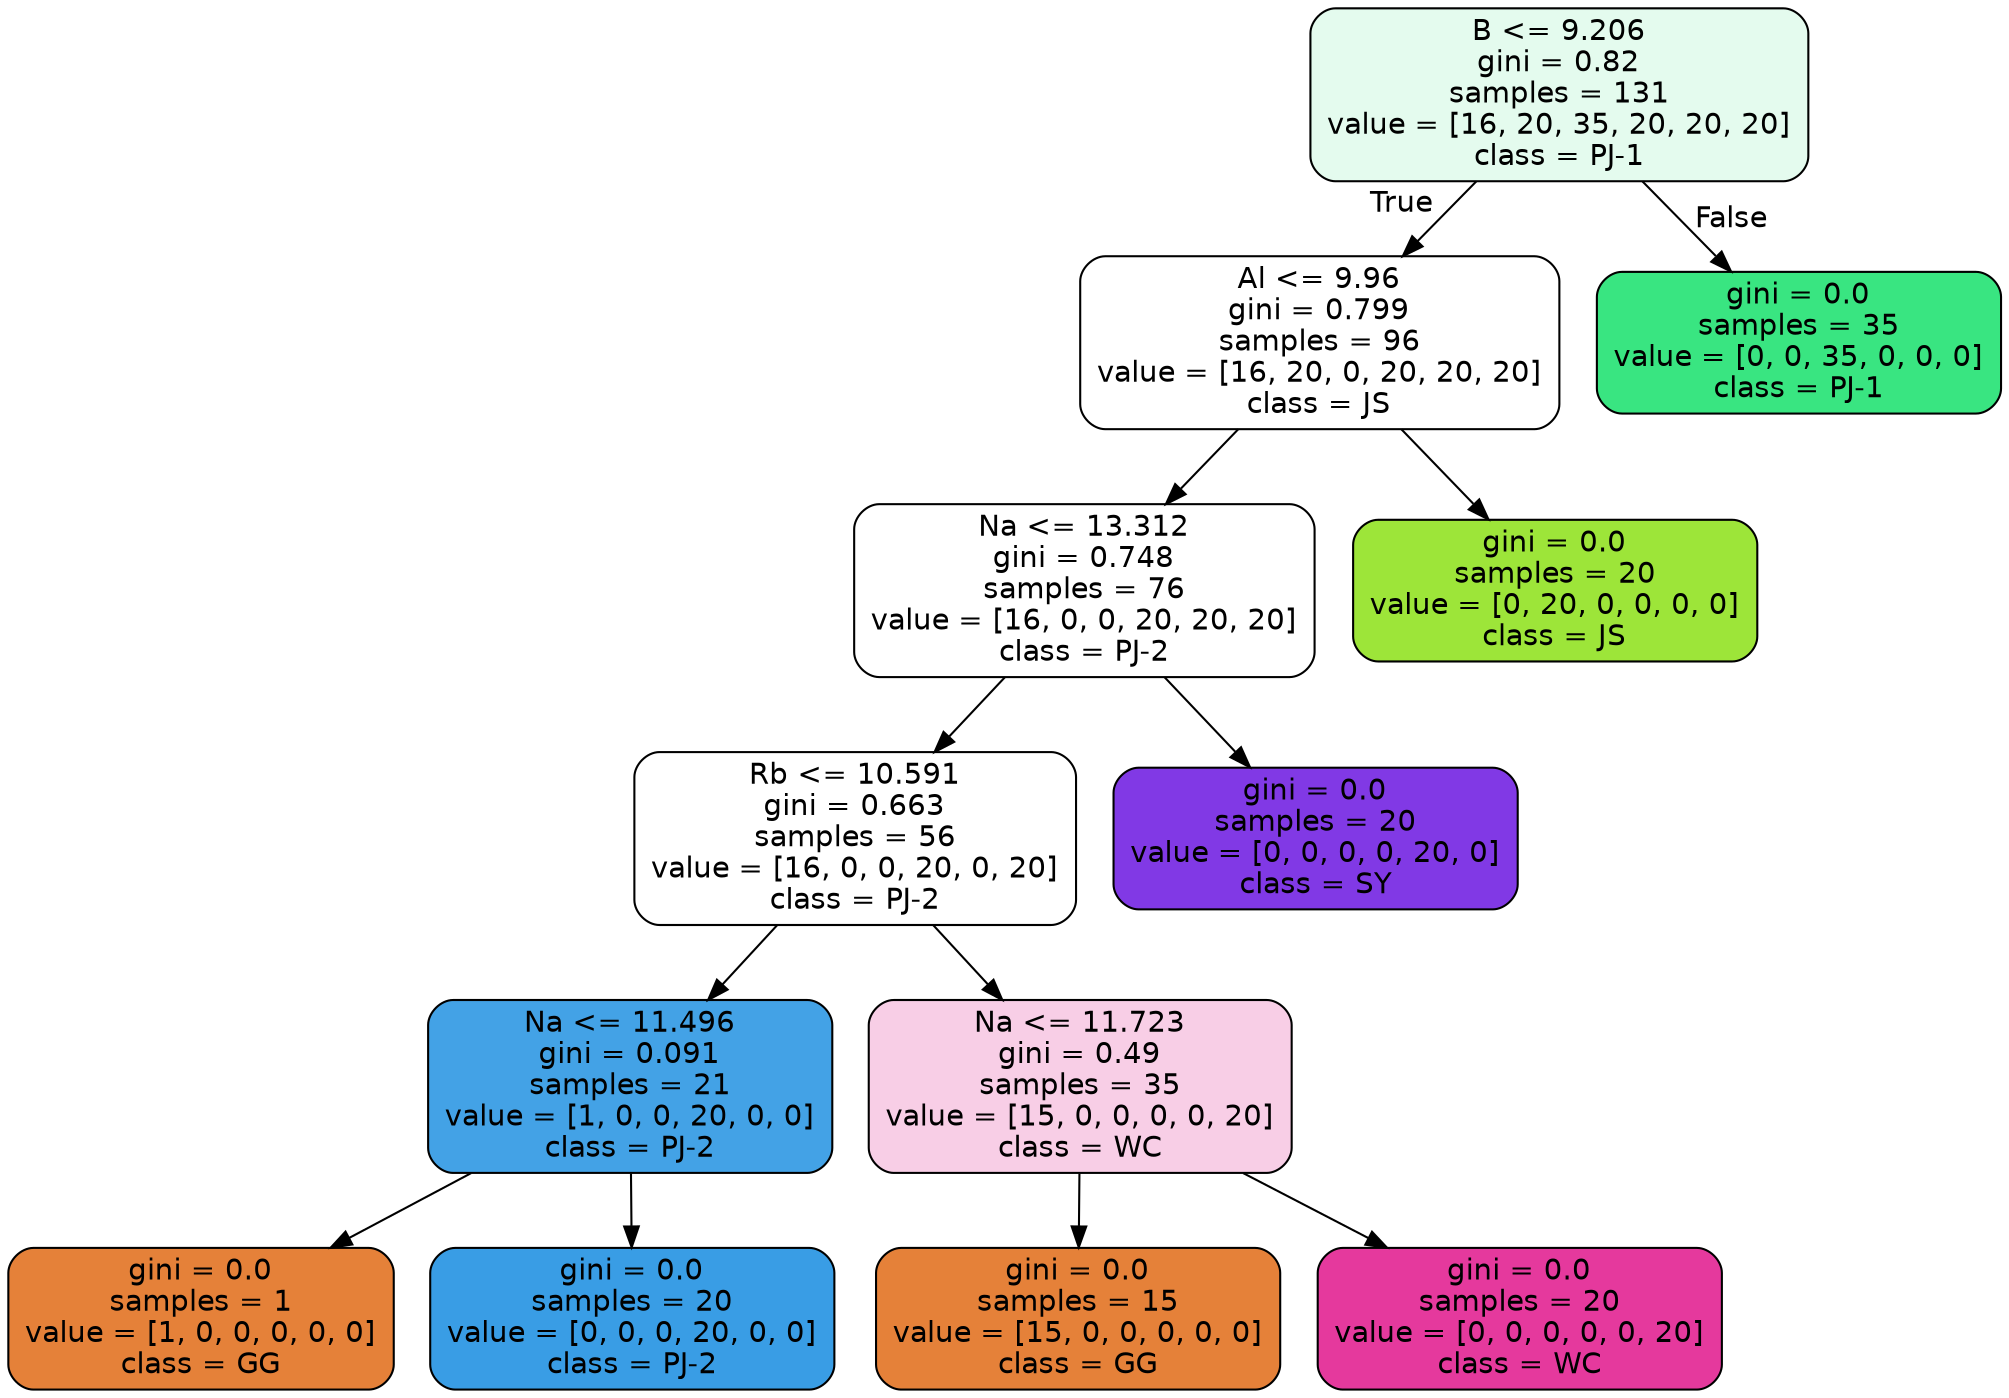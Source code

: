 digraph Tree {
node [shape=box, style="filled, rounded", color="black", fontname=helvetica] ;
edge [fontname=helvetica] ;
0 [label="B <= 9.206\ngini = 0.82\nsamples = 131\nvalue = [16, 20, 35, 20, 20, 20]\nclass = PJ-1", fillcolor="#e4fbee"] ;
1 [label="Al <= 9.96\ngini = 0.799\nsamples = 96\nvalue = [16, 20, 0, 20, 20, 20]\nclass = JS", fillcolor="#ffffff"] ;
0 -> 1 [labeldistance=2.5, labelangle=45, headlabel="True"] ;
2 [label="Na <= 13.312\ngini = 0.748\nsamples = 76\nvalue = [16, 0, 0, 20, 20, 20]\nclass = PJ-2", fillcolor="#ffffff"] ;
1 -> 2 ;
3 [label="Rb <= 10.591\ngini = 0.663\nsamples = 56\nvalue = [16, 0, 0, 20, 0, 20]\nclass = PJ-2", fillcolor="#ffffff"] ;
2 -> 3 ;
4 [label="Na <= 11.496\ngini = 0.091\nsamples = 21\nvalue = [1, 0, 0, 20, 0, 0]\nclass = PJ-2", fillcolor="#43a2e6"] ;
3 -> 4 ;
5 [label="gini = 0.0\nsamples = 1\nvalue = [1, 0, 0, 0, 0, 0]\nclass = GG", fillcolor="#e58139"] ;
4 -> 5 ;
6 [label="gini = 0.0\nsamples = 20\nvalue = [0, 0, 0, 20, 0, 0]\nclass = PJ-2", fillcolor="#399de5"] ;
4 -> 6 ;
7 [label="Na <= 11.723\ngini = 0.49\nsamples = 35\nvalue = [15, 0, 0, 0, 0, 20]\nclass = WC", fillcolor="#f8cee6"] ;
3 -> 7 ;
8 [label="gini = 0.0\nsamples = 15\nvalue = [15, 0, 0, 0, 0, 0]\nclass = GG", fillcolor="#e58139"] ;
7 -> 8 ;
9 [label="gini = 0.0\nsamples = 20\nvalue = [0, 0, 0, 0, 0, 20]\nclass = WC", fillcolor="#e5399d"] ;
7 -> 9 ;
10 [label="gini = 0.0\nsamples = 20\nvalue = [0, 0, 0, 0, 20, 0]\nclass = SY", fillcolor="#8139e5"] ;
2 -> 10 ;
11 [label="gini = 0.0\nsamples = 20\nvalue = [0, 20, 0, 0, 0, 0]\nclass = JS", fillcolor="#9de539"] ;
1 -> 11 ;
12 [label="gini = 0.0\nsamples = 35\nvalue = [0, 0, 35, 0, 0, 0]\nclass = PJ-1", fillcolor="#39e581"] ;
0 -> 12 [labeldistance=2.5, labelangle=-45, headlabel="False"] ;
}